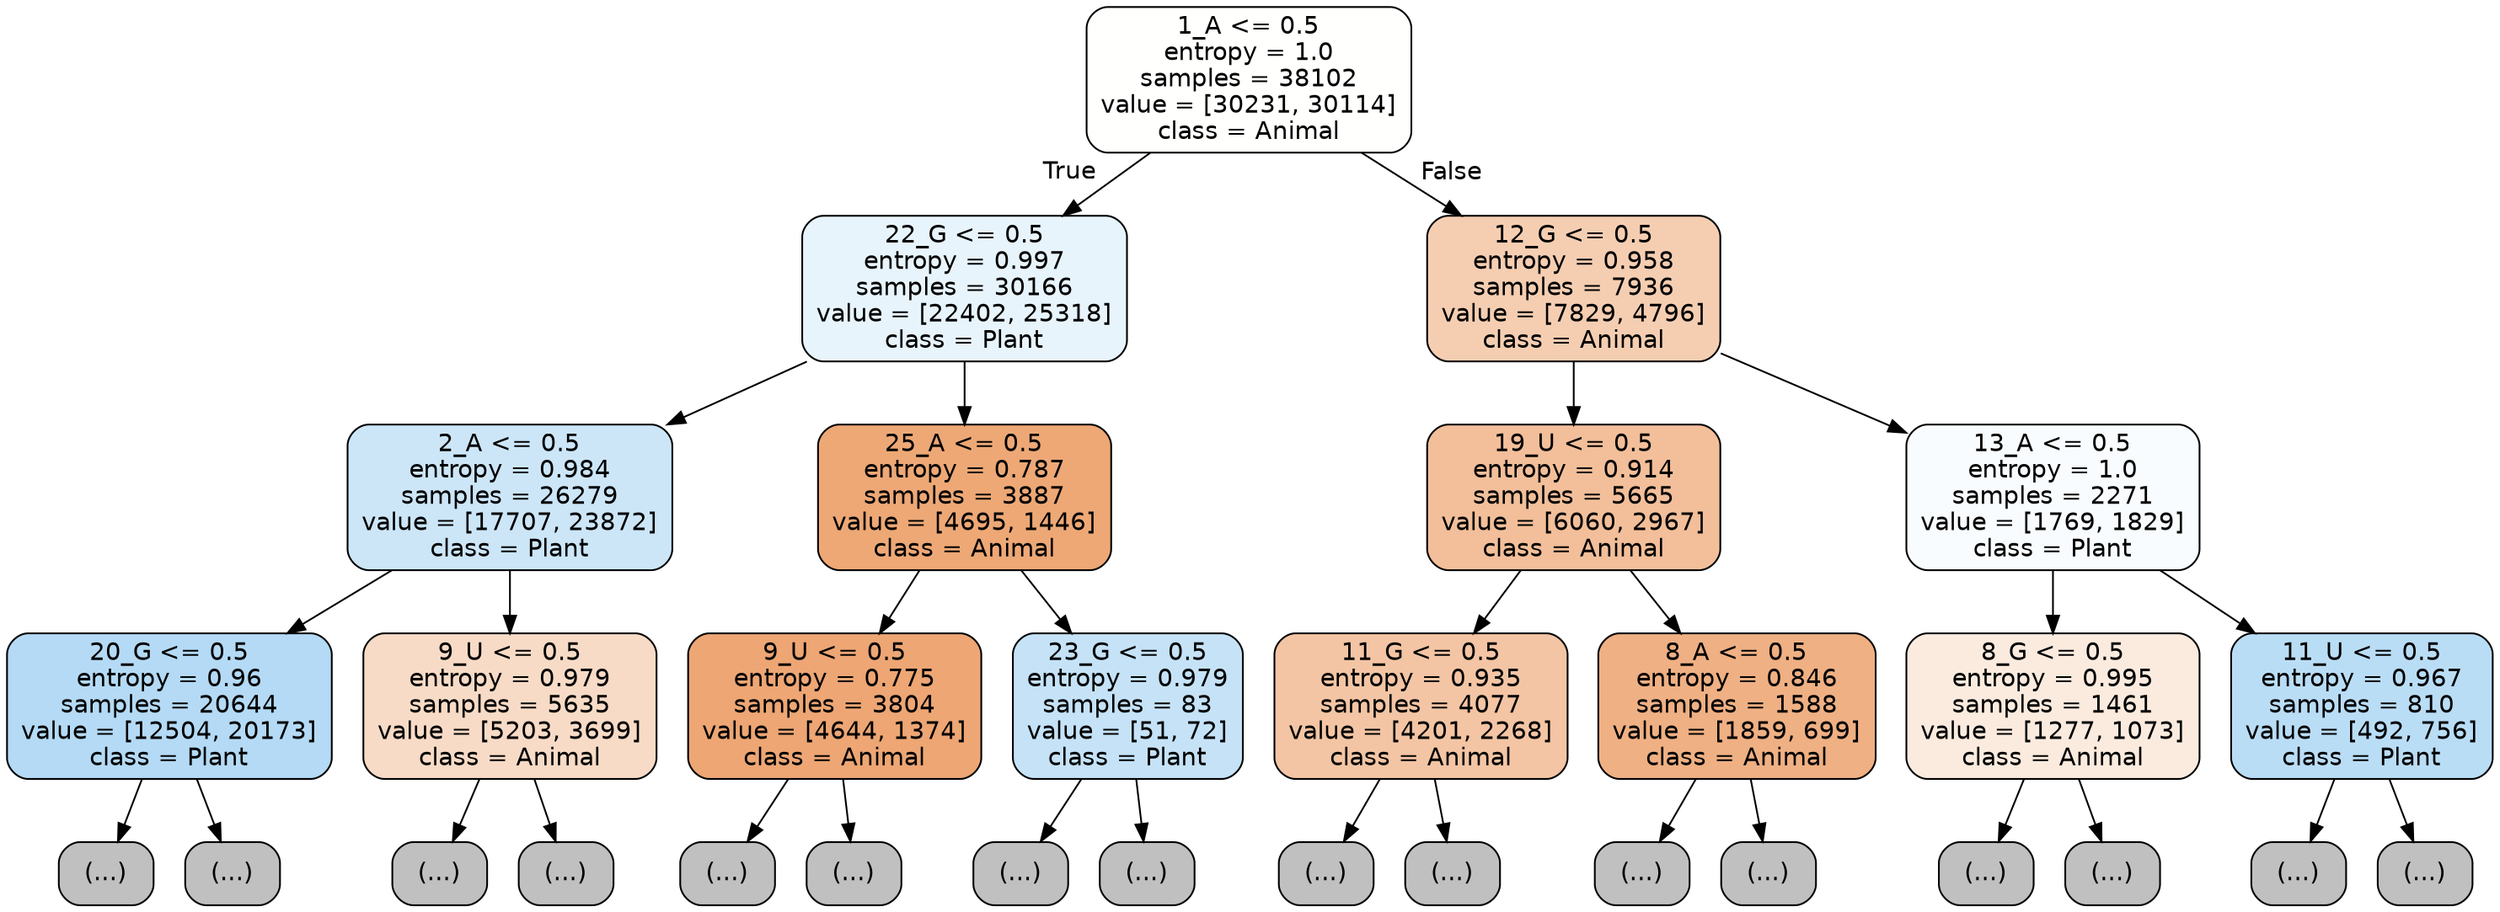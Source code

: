 digraph Tree {
node [shape=box, style="filled, rounded", color="black", fontname="helvetica"] ;
edge [fontname="helvetica"] ;
0 [label="1_A <= 0.5\nentropy = 1.0\nsamples = 38102\nvalue = [30231, 30114]\nclass = Animal", fillcolor="#fffffe"] ;
1 [label="22_G <= 0.5\nentropy = 0.997\nsamples = 30166\nvalue = [22402, 25318]\nclass = Plant", fillcolor="#e8f4fc"] ;
0 -> 1 [labeldistance=2.5, labelangle=45, headlabel="True"] ;
2 [label="2_A <= 0.5\nentropy = 0.984\nsamples = 26279\nvalue = [17707, 23872]\nclass = Plant", fillcolor="#cce6f8"] ;
1 -> 2 ;
3 [label="20_G <= 0.5\nentropy = 0.96\nsamples = 20644\nvalue = [12504, 20173]\nclass = Plant", fillcolor="#b4daf5"] ;
2 -> 3 ;
4 [label="(...)", fillcolor="#C0C0C0"] ;
3 -> 4 ;
6489 [label="(...)", fillcolor="#C0C0C0"] ;
3 -> 6489 ;
8652 [label="9_U <= 0.5\nentropy = 0.979\nsamples = 5635\nvalue = [5203, 3699]\nclass = Animal", fillcolor="#f7dbc6"] ;
2 -> 8652 ;
8653 [label="(...)", fillcolor="#C0C0C0"] ;
8652 -> 8653 ;
10606 [label="(...)", fillcolor="#C0C0C0"] ;
8652 -> 10606 ;
11323 [label="25_A <= 0.5\nentropy = 0.787\nsamples = 3887\nvalue = [4695, 1446]\nclass = Animal", fillcolor="#eda876"] ;
1 -> 11323 ;
11324 [label="9_U <= 0.5\nentropy = 0.775\nsamples = 3804\nvalue = [4644, 1374]\nclass = Animal", fillcolor="#eda674"] ;
11323 -> 11324 ;
11325 [label="(...)", fillcolor="#C0C0C0"] ;
11324 -> 11325 ;
12364 [label="(...)", fillcolor="#C0C0C0"] ;
11324 -> 12364 ;
12835 [label="23_G <= 0.5\nentropy = 0.979\nsamples = 83\nvalue = [51, 72]\nclass = Plant", fillcolor="#c5e2f7"] ;
11323 -> 12835 ;
12836 [label="(...)", fillcolor="#C0C0C0"] ;
12835 -> 12836 ;
12865 [label="(...)", fillcolor="#C0C0C0"] ;
12835 -> 12865 ;
12874 [label="12_G <= 0.5\nentropy = 0.958\nsamples = 7936\nvalue = [7829, 4796]\nclass = Animal", fillcolor="#f5ceb2"] ;
0 -> 12874 [labeldistance=2.5, labelangle=-45, headlabel="False"] ;
12875 [label="19_U <= 0.5\nentropy = 0.914\nsamples = 5665\nvalue = [6060, 2967]\nclass = Animal", fillcolor="#f2bf9a"] ;
12874 -> 12875 ;
12876 [label="11_G <= 0.5\nentropy = 0.935\nsamples = 4077\nvalue = [4201, 2268]\nclass = Animal", fillcolor="#f3c5a4"] ;
12875 -> 12876 ;
12877 [label="(...)", fillcolor="#C0C0C0"] ;
12876 -> 12877 ;
14454 [label="(...)", fillcolor="#C0C0C0"] ;
12876 -> 14454 ;
15023 [label="8_A <= 0.5\nentropy = 0.846\nsamples = 1588\nvalue = [1859, 699]\nclass = Animal", fillcolor="#efb083"] ;
12875 -> 15023 ;
15024 [label="(...)", fillcolor="#C0C0C0"] ;
15023 -> 15024 ;
15641 [label="(...)", fillcolor="#C0C0C0"] ;
15023 -> 15641 ;
15858 [label="13_A <= 0.5\nentropy = 1.0\nsamples = 2271\nvalue = [1769, 1829]\nclass = Plant", fillcolor="#f9fcfe"] ;
12874 -> 15858 ;
15859 [label="8_G <= 0.5\nentropy = 0.995\nsamples = 1461\nvalue = [1277, 1073]\nclass = Animal", fillcolor="#fbebdf"] ;
15858 -> 15859 ;
15860 [label="(...)", fillcolor="#C0C0C0"] ;
15859 -> 15860 ;
16367 [label="(...)", fillcolor="#C0C0C0"] ;
15859 -> 16367 ;
16580 [label="11_U <= 0.5\nentropy = 0.967\nsamples = 810\nvalue = [492, 756]\nclass = Plant", fillcolor="#baddf6"] ;
15858 -> 16580 ;
16581 [label="(...)", fillcolor="#C0C0C0"] ;
16580 -> 16581 ;
16786 [label="(...)", fillcolor="#C0C0C0"] ;
16580 -> 16786 ;
}